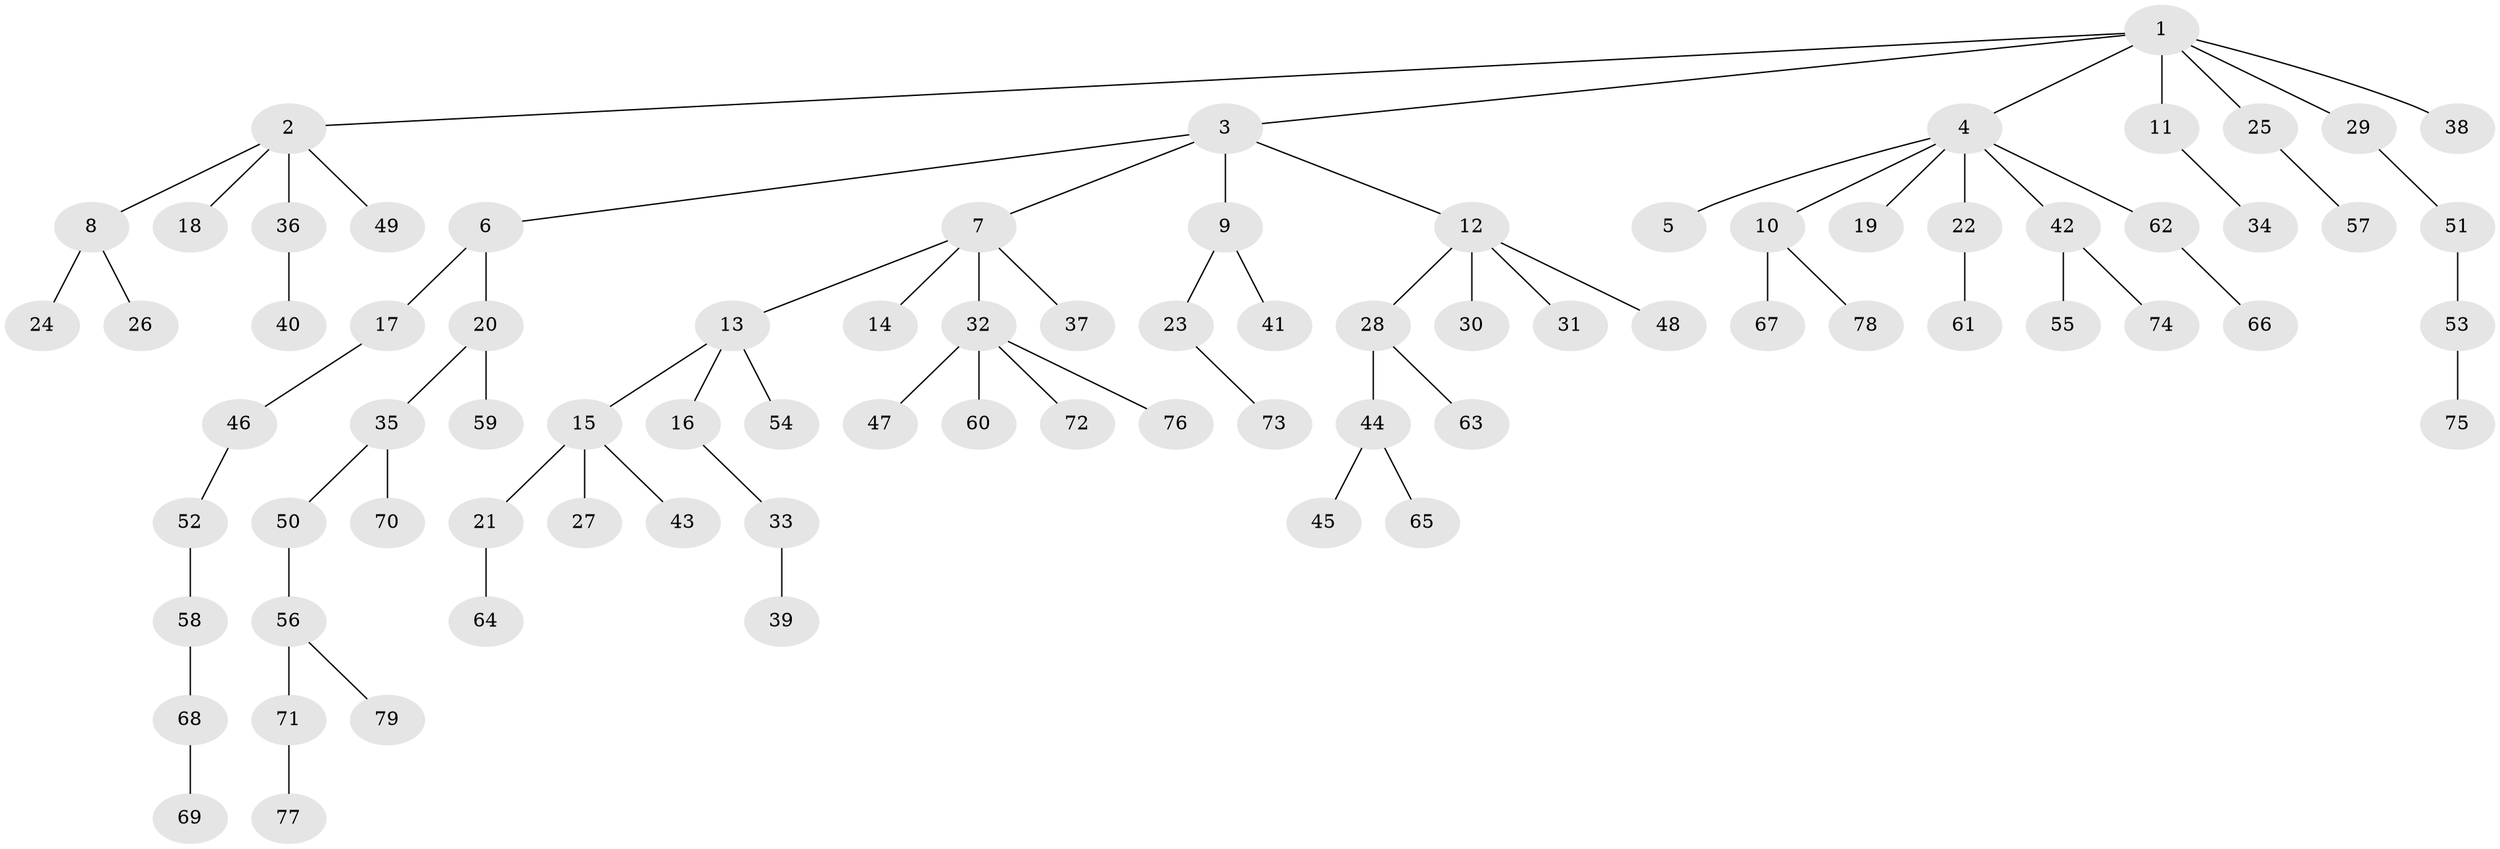 // coarse degree distribution, {5: 0.125, 3: 0.125, 1: 0.5833333333333334, 2: 0.16666666666666666}
// Generated by graph-tools (version 1.1) at 2025/51/03/04/25 22:51:52]
// undirected, 79 vertices, 78 edges
graph export_dot {
  node [color=gray90,style=filled];
  1;
  2;
  3;
  4;
  5;
  6;
  7;
  8;
  9;
  10;
  11;
  12;
  13;
  14;
  15;
  16;
  17;
  18;
  19;
  20;
  21;
  22;
  23;
  24;
  25;
  26;
  27;
  28;
  29;
  30;
  31;
  32;
  33;
  34;
  35;
  36;
  37;
  38;
  39;
  40;
  41;
  42;
  43;
  44;
  45;
  46;
  47;
  48;
  49;
  50;
  51;
  52;
  53;
  54;
  55;
  56;
  57;
  58;
  59;
  60;
  61;
  62;
  63;
  64;
  65;
  66;
  67;
  68;
  69;
  70;
  71;
  72;
  73;
  74;
  75;
  76;
  77;
  78;
  79;
  1 -- 2;
  1 -- 3;
  1 -- 4;
  1 -- 11;
  1 -- 25;
  1 -- 29;
  1 -- 38;
  2 -- 8;
  2 -- 18;
  2 -- 36;
  2 -- 49;
  3 -- 6;
  3 -- 7;
  3 -- 9;
  3 -- 12;
  4 -- 5;
  4 -- 10;
  4 -- 19;
  4 -- 22;
  4 -- 42;
  4 -- 62;
  6 -- 17;
  6 -- 20;
  7 -- 13;
  7 -- 14;
  7 -- 32;
  7 -- 37;
  8 -- 24;
  8 -- 26;
  9 -- 23;
  9 -- 41;
  10 -- 67;
  10 -- 78;
  11 -- 34;
  12 -- 28;
  12 -- 30;
  12 -- 31;
  12 -- 48;
  13 -- 15;
  13 -- 16;
  13 -- 54;
  15 -- 21;
  15 -- 27;
  15 -- 43;
  16 -- 33;
  17 -- 46;
  20 -- 35;
  20 -- 59;
  21 -- 64;
  22 -- 61;
  23 -- 73;
  25 -- 57;
  28 -- 44;
  28 -- 63;
  29 -- 51;
  32 -- 47;
  32 -- 60;
  32 -- 72;
  32 -- 76;
  33 -- 39;
  35 -- 50;
  35 -- 70;
  36 -- 40;
  42 -- 55;
  42 -- 74;
  44 -- 45;
  44 -- 65;
  46 -- 52;
  50 -- 56;
  51 -- 53;
  52 -- 58;
  53 -- 75;
  56 -- 71;
  56 -- 79;
  58 -- 68;
  62 -- 66;
  68 -- 69;
  71 -- 77;
}
